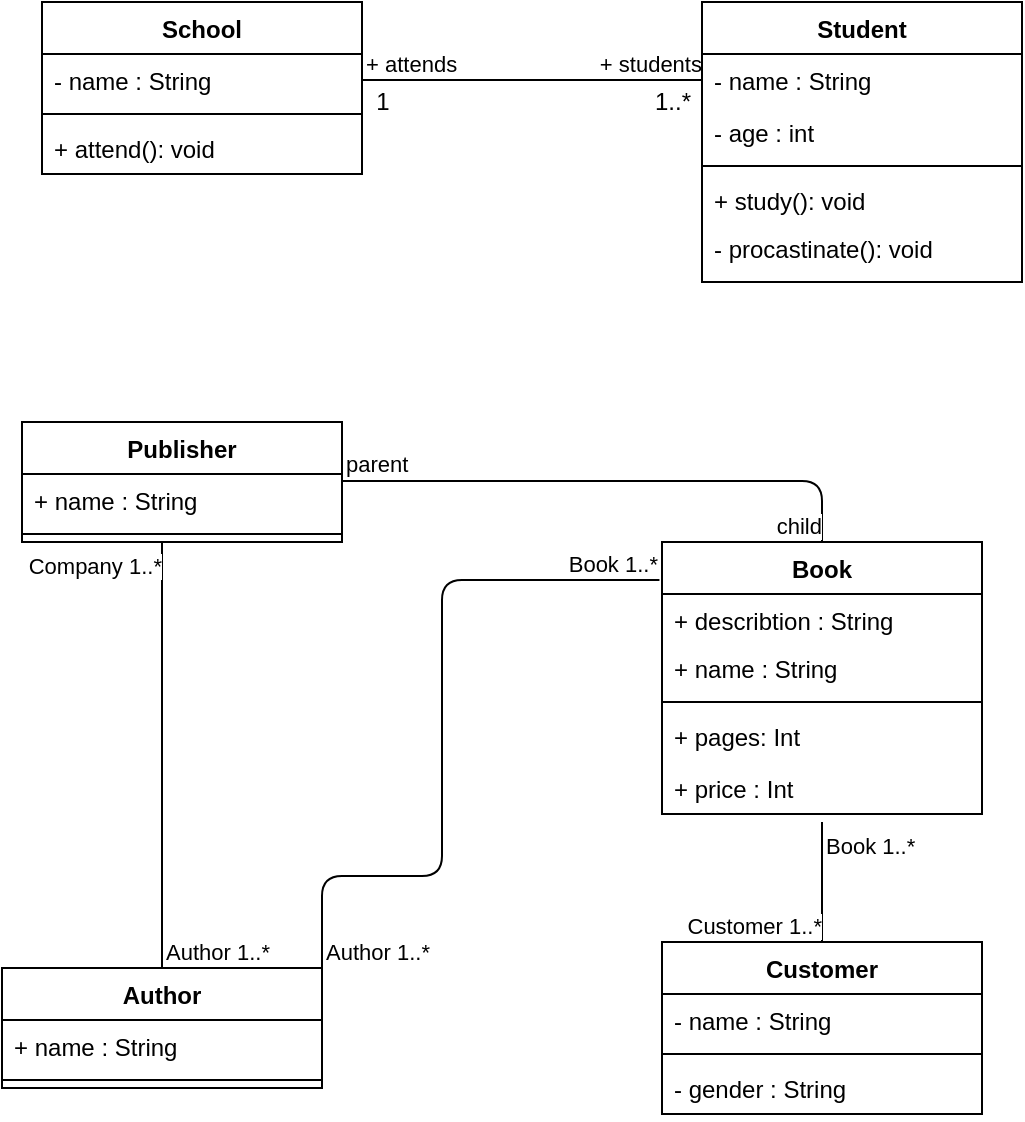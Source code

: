 <mxfile version="13.6.6" type="github">
  <diagram id="YN2WPWSgnBQ95o5Tqr2F" name="Page-1">
    <mxGraphModel dx="1038" dy="548" grid="1" gridSize="10" guides="1" tooltips="1" connect="1" arrows="1" fold="1" page="1" pageScale="1" pageWidth="827" pageHeight="1169" math="0" shadow="0">
      <root>
        <mxCell id="0" />
        <mxCell id="1" parent="0" />
        <mxCell id="WavvKe4zRhyl7Ri4G8ku-22" value="Book" style="swimlane;fontStyle=1;align=center;verticalAlign=top;childLayout=stackLayout;horizontal=1;startSize=26;horizontalStack=0;resizeParent=1;resizeParentMax=0;resizeLast=0;collapsible=1;marginBottom=0;" vertex="1" parent="1">
          <mxGeometry x="440" y="270" width="160" height="136" as="geometry" />
        </mxCell>
        <mxCell id="WavvKe4zRhyl7Ri4G8ku-35" value="+ describtion : String" style="text;strokeColor=none;fillColor=none;align=left;verticalAlign=top;spacingLeft=4;spacingRight=4;overflow=hidden;rotatable=0;points=[[0,0.5],[1,0.5]];portConstraint=eastwest;" vertex="1" parent="WavvKe4zRhyl7Ri4G8ku-22">
          <mxGeometry y="26" width="160" height="24" as="geometry" />
        </mxCell>
        <mxCell id="WavvKe4zRhyl7Ri4G8ku-23" value="+ name : String" style="text;strokeColor=none;fillColor=none;align=left;verticalAlign=top;spacingLeft=4;spacingRight=4;overflow=hidden;rotatable=0;points=[[0,0.5],[1,0.5]];portConstraint=eastwest;" vertex="1" parent="WavvKe4zRhyl7Ri4G8ku-22">
          <mxGeometry y="50" width="160" height="26" as="geometry" />
        </mxCell>
        <mxCell id="WavvKe4zRhyl7Ri4G8ku-24" value="" style="line;strokeWidth=1;fillColor=none;align=left;verticalAlign=middle;spacingTop=-1;spacingLeft=3;spacingRight=3;rotatable=0;labelPosition=right;points=[];portConstraint=eastwest;" vertex="1" parent="WavvKe4zRhyl7Ri4G8ku-22">
          <mxGeometry y="76" width="160" height="8" as="geometry" />
        </mxCell>
        <mxCell id="WavvKe4zRhyl7Ri4G8ku-25" value="+ pages: Int" style="text;strokeColor=none;fillColor=none;align=left;verticalAlign=top;spacingLeft=4;spacingRight=4;overflow=hidden;rotatable=0;points=[[0,0.5],[1,0.5]];portConstraint=eastwest;" vertex="1" parent="WavvKe4zRhyl7Ri4G8ku-22">
          <mxGeometry y="84" width="160" height="26" as="geometry" />
        </mxCell>
        <mxCell id="WavvKe4zRhyl7Ri4G8ku-49" value="+ price : Int" style="text;strokeColor=none;fillColor=none;align=left;verticalAlign=top;spacingLeft=4;spacingRight=4;overflow=hidden;rotatable=0;points=[[0,0.5],[1,0.5]];portConstraint=eastwest;" vertex="1" parent="WavvKe4zRhyl7Ri4G8ku-22">
          <mxGeometry y="110" width="160" height="26" as="geometry" />
        </mxCell>
        <mxCell id="WavvKe4zRhyl7Ri4G8ku-26" value="Publisher" style="swimlane;fontStyle=1;align=center;verticalAlign=top;childLayout=stackLayout;horizontal=1;startSize=26;horizontalStack=0;resizeParent=1;resizeParentMax=0;resizeLast=0;collapsible=1;marginBottom=0;" vertex="1" parent="1">
          <mxGeometry x="120" y="210" width="160" height="60" as="geometry" />
        </mxCell>
        <mxCell id="WavvKe4zRhyl7Ri4G8ku-27" value="+ name : String" style="text;strokeColor=none;fillColor=none;align=left;verticalAlign=top;spacingLeft=4;spacingRight=4;overflow=hidden;rotatable=0;points=[[0,0.5],[1,0.5]];portConstraint=eastwest;" vertex="1" parent="WavvKe4zRhyl7Ri4G8ku-26">
          <mxGeometry y="26" width="160" height="26" as="geometry" />
        </mxCell>
        <mxCell id="WavvKe4zRhyl7Ri4G8ku-28" value="" style="line;strokeWidth=1;fillColor=none;align=left;verticalAlign=middle;spacingTop=-1;spacingLeft=3;spacingRight=3;rotatable=0;labelPosition=right;points=[];portConstraint=eastwest;" vertex="1" parent="WavvKe4zRhyl7Ri4G8ku-26">
          <mxGeometry y="52" width="160" height="8" as="geometry" />
        </mxCell>
        <mxCell id="WavvKe4zRhyl7Ri4G8ku-13" value="" style="endArrow=none;html=1;edgeStyle=orthogonalEdgeStyle;exitX=1;exitY=0.5;exitDx=0;exitDy=0;entryX=0;entryY=0.5;entryDx=0;entryDy=0;" edge="1" parent="1" source="WavvKe4zRhyl7Ri4G8ku-2" target="WavvKe4zRhyl7Ri4G8ku-6">
          <mxGeometry relative="1" as="geometry">
            <mxPoint x="300" y="100" as="sourcePoint" />
            <mxPoint x="420" y="99" as="targetPoint" />
          </mxGeometry>
        </mxCell>
        <mxCell id="WavvKe4zRhyl7Ri4G8ku-14" value="+ attends" style="edgeLabel;resizable=0;html=1;align=left;verticalAlign=bottom;" connectable="0" vertex="1" parent="WavvKe4zRhyl7Ri4G8ku-13">
          <mxGeometry x="-1" relative="1" as="geometry" />
        </mxCell>
        <mxCell id="WavvKe4zRhyl7Ri4G8ku-15" value="+ students" style="edgeLabel;resizable=0;html=1;align=right;verticalAlign=bottom;" connectable="0" vertex="1" parent="WavvKe4zRhyl7Ri4G8ku-13">
          <mxGeometry x="1" relative="1" as="geometry" />
        </mxCell>
        <mxCell id="WavvKe4zRhyl7Ri4G8ku-16" value="1" style="text;html=1;align=center;verticalAlign=middle;resizable=0;points=[];autosize=1;" vertex="1" parent="1">
          <mxGeometry x="290" y="40" width="20" height="20" as="geometry" />
        </mxCell>
        <mxCell id="WavvKe4zRhyl7Ri4G8ku-17" value="1..*" style="text;html=1;align=center;verticalAlign=middle;resizable=0;points=[];autosize=1;" vertex="1" parent="1">
          <mxGeometry x="430" y="40" width="30" height="20" as="geometry" />
        </mxCell>
        <mxCell id="WavvKe4zRhyl7Ri4G8ku-30" value="Customer&#xa;" style="swimlane;fontStyle=1;align=center;verticalAlign=top;childLayout=stackLayout;horizontal=1;startSize=26;horizontalStack=0;resizeParent=1;resizeParentMax=0;resizeLast=0;collapsible=1;marginBottom=0;" vertex="1" parent="1">
          <mxGeometry x="440" y="470" width="160" height="86" as="geometry" />
        </mxCell>
        <mxCell id="WavvKe4zRhyl7Ri4G8ku-31" value="- name : String" style="text;strokeColor=none;fillColor=none;align=left;verticalAlign=top;spacingLeft=4;spacingRight=4;overflow=hidden;rotatable=0;points=[[0,0.5],[1,0.5]];portConstraint=eastwest;" vertex="1" parent="WavvKe4zRhyl7Ri4G8ku-30">
          <mxGeometry y="26" width="160" height="26" as="geometry" />
        </mxCell>
        <mxCell id="WavvKe4zRhyl7Ri4G8ku-32" value="" style="line;strokeWidth=1;fillColor=none;align=left;verticalAlign=middle;spacingTop=-1;spacingLeft=3;spacingRight=3;rotatable=0;labelPosition=right;points=[];portConstraint=eastwest;" vertex="1" parent="WavvKe4zRhyl7Ri4G8ku-30">
          <mxGeometry y="52" width="160" height="8" as="geometry" />
        </mxCell>
        <mxCell id="WavvKe4zRhyl7Ri4G8ku-33" value="- gender : String" style="text;strokeColor=none;fillColor=none;align=left;verticalAlign=top;spacingLeft=4;spacingRight=4;overflow=hidden;rotatable=0;points=[[0,0.5],[1,0.5]];portConstraint=eastwest;" vertex="1" parent="WavvKe4zRhyl7Ri4G8ku-30">
          <mxGeometry y="60" width="160" height="26" as="geometry" />
        </mxCell>
        <mxCell id="WavvKe4zRhyl7Ri4G8ku-36" value="" style="endArrow=none;html=1;edgeStyle=orthogonalEdgeStyle;entryX=-0.008;entryY=0.14;entryDx=0;entryDy=0;entryPerimeter=0;exitX=1;exitY=0;exitDx=0;exitDy=0;" edge="1" parent="1" source="WavvKe4zRhyl7Ri4G8ku-18" target="WavvKe4zRhyl7Ri4G8ku-22">
          <mxGeometry relative="1" as="geometry">
            <mxPoint x="280" y="350" as="sourcePoint" />
            <mxPoint x="440" y="350" as="targetPoint" />
            <Array as="points">
              <mxPoint x="270" y="437" />
              <mxPoint x="330" y="437" />
              <mxPoint x="330" y="289" />
            </Array>
          </mxGeometry>
        </mxCell>
        <mxCell id="WavvKe4zRhyl7Ri4G8ku-37" value="Author 1..*" style="edgeLabel;resizable=0;html=1;align=left;verticalAlign=bottom;" connectable="0" vertex="1" parent="WavvKe4zRhyl7Ri4G8ku-36">
          <mxGeometry x="-1" relative="1" as="geometry" />
        </mxCell>
        <mxCell id="WavvKe4zRhyl7Ri4G8ku-38" value="Book 1..*" style="edgeLabel;resizable=0;html=1;align=right;verticalAlign=bottom;" connectable="0" vertex="1" parent="WavvKe4zRhyl7Ri4G8ku-36">
          <mxGeometry x="1" relative="1" as="geometry" />
        </mxCell>
        <mxCell id="WavvKe4zRhyl7Ri4G8ku-43" value="" style="endArrow=none;html=1;edgeStyle=orthogonalEdgeStyle;exitX=0.5;exitY=0;exitDx=0;exitDy=0;" edge="1" parent="1" source="WavvKe4zRhyl7Ri4G8ku-18">
          <mxGeometry relative="1" as="geometry">
            <mxPoint x="120" y="320" as="sourcePoint" />
            <mxPoint x="190" y="270" as="targetPoint" />
            <Array as="points">
              <mxPoint x="190" y="270" />
            </Array>
          </mxGeometry>
        </mxCell>
        <mxCell id="WavvKe4zRhyl7Ri4G8ku-44" value="Author 1..*" style="edgeLabel;resizable=0;html=1;align=left;verticalAlign=bottom;" connectable="0" vertex="1" parent="WavvKe4zRhyl7Ri4G8ku-43">
          <mxGeometry x="-1" relative="1" as="geometry" />
        </mxCell>
        <mxCell id="WavvKe4zRhyl7Ri4G8ku-45" value="Company 1..*" style="edgeLabel;resizable=0;html=1;align=right;verticalAlign=bottom;" connectable="0" vertex="1" parent="WavvKe4zRhyl7Ri4G8ku-43">
          <mxGeometry x="1" relative="1" as="geometry">
            <mxPoint y="20" as="offset" />
          </mxGeometry>
        </mxCell>
        <mxCell id="WavvKe4zRhyl7Ri4G8ku-46" value="" style="endArrow=none;html=1;edgeStyle=orthogonalEdgeStyle;entryX=0.5;entryY=0;entryDx=0;entryDy=0;" edge="1" parent="1" target="WavvKe4zRhyl7Ri4G8ku-30">
          <mxGeometry relative="1" as="geometry">
            <mxPoint x="520" y="410" as="sourcePoint" />
            <mxPoint x="490" y="470" as="targetPoint" />
            <Array as="points">
              <mxPoint x="520" y="410" />
              <mxPoint x="520" y="410" />
            </Array>
          </mxGeometry>
        </mxCell>
        <mxCell id="WavvKe4zRhyl7Ri4G8ku-47" value="Book 1..*" style="edgeLabel;resizable=0;html=1;align=left;verticalAlign=bottom;" connectable="0" vertex="1" parent="WavvKe4zRhyl7Ri4G8ku-46">
          <mxGeometry x="-1" relative="1" as="geometry">
            <mxPoint y="20.0" as="offset" />
          </mxGeometry>
        </mxCell>
        <mxCell id="WavvKe4zRhyl7Ri4G8ku-48" value="Customer 1..*" style="edgeLabel;resizable=0;html=1;align=right;verticalAlign=bottom;" connectable="0" vertex="1" parent="WavvKe4zRhyl7Ri4G8ku-46">
          <mxGeometry x="1" relative="1" as="geometry" />
        </mxCell>
        <mxCell id="WavvKe4zRhyl7Ri4G8ku-5" value="Student" style="swimlane;fontStyle=1;align=center;verticalAlign=top;childLayout=stackLayout;horizontal=1;startSize=26;horizontalStack=0;resizeParent=1;resizeParentMax=0;resizeLast=0;collapsible=1;marginBottom=0;" vertex="1" parent="1">
          <mxGeometry x="460" width="160" height="140" as="geometry" />
        </mxCell>
        <mxCell id="WavvKe4zRhyl7Ri4G8ku-6" value="- name : String" style="text;strokeColor=none;fillColor=none;align=left;verticalAlign=top;spacingLeft=4;spacingRight=4;overflow=hidden;rotatable=0;points=[[0,0.5],[1,0.5]];portConstraint=eastwest;" vertex="1" parent="WavvKe4zRhyl7Ri4G8ku-5">
          <mxGeometry y="26" width="160" height="26" as="geometry" />
        </mxCell>
        <mxCell id="WavvKe4zRhyl7Ri4G8ku-9" value="- age : int" style="text;strokeColor=none;fillColor=none;align=left;verticalAlign=top;spacingLeft=4;spacingRight=4;overflow=hidden;rotatable=0;points=[[0,0.5],[1,0.5]];portConstraint=eastwest;" vertex="1" parent="WavvKe4zRhyl7Ri4G8ku-5">
          <mxGeometry y="52" width="160" height="26" as="geometry" />
        </mxCell>
        <mxCell id="WavvKe4zRhyl7Ri4G8ku-7" value="" style="line;strokeWidth=1;fillColor=none;align=left;verticalAlign=middle;spacingTop=-1;spacingLeft=3;spacingRight=3;rotatable=0;labelPosition=right;points=[];portConstraint=eastwest;" vertex="1" parent="WavvKe4zRhyl7Ri4G8ku-5">
          <mxGeometry y="78" width="160" height="8" as="geometry" />
        </mxCell>
        <mxCell id="WavvKe4zRhyl7Ri4G8ku-8" value="+ study(): void" style="text;strokeColor=none;fillColor=none;align=left;verticalAlign=top;spacingLeft=4;spacingRight=4;overflow=hidden;rotatable=0;points=[[0,0.5],[1,0.5]];portConstraint=eastwest;" vertex="1" parent="WavvKe4zRhyl7Ri4G8ku-5">
          <mxGeometry y="86" width="160" height="24" as="geometry" />
        </mxCell>
        <mxCell id="WavvKe4zRhyl7Ri4G8ku-10" value="- procastinate(): void" style="text;strokeColor=none;fillColor=none;align=left;verticalAlign=top;spacingLeft=4;spacingRight=4;overflow=hidden;rotatable=0;points=[[0,0.5],[1,0.5]];portConstraint=eastwest;" vertex="1" parent="WavvKe4zRhyl7Ri4G8ku-5">
          <mxGeometry y="110" width="160" height="30" as="geometry" />
        </mxCell>
        <mxCell id="WavvKe4zRhyl7Ri4G8ku-1" value="School" style="swimlane;fontStyle=1;align=center;verticalAlign=top;childLayout=stackLayout;horizontal=1;startSize=26;horizontalStack=0;resizeParent=1;resizeParentMax=0;resizeLast=0;collapsible=1;marginBottom=0;" vertex="1" parent="1">
          <mxGeometry x="130" width="160" height="86" as="geometry" />
        </mxCell>
        <mxCell id="WavvKe4zRhyl7Ri4G8ku-2" value="- name : String" style="text;strokeColor=none;fillColor=none;align=left;verticalAlign=top;spacingLeft=4;spacingRight=4;overflow=hidden;rotatable=0;points=[[0,0.5],[1,0.5]];portConstraint=eastwest;" vertex="1" parent="WavvKe4zRhyl7Ri4G8ku-1">
          <mxGeometry y="26" width="160" height="26" as="geometry" />
        </mxCell>
        <mxCell id="WavvKe4zRhyl7Ri4G8ku-3" value="" style="line;strokeWidth=1;fillColor=none;align=left;verticalAlign=middle;spacingTop=-1;spacingLeft=3;spacingRight=3;rotatable=0;labelPosition=right;points=[];portConstraint=eastwest;" vertex="1" parent="WavvKe4zRhyl7Ri4G8ku-1">
          <mxGeometry y="52" width="160" height="8" as="geometry" />
        </mxCell>
        <mxCell id="WavvKe4zRhyl7Ri4G8ku-4" value="+ attend(): void" style="text;strokeColor=none;fillColor=none;align=left;verticalAlign=top;spacingLeft=4;spacingRight=4;overflow=hidden;rotatable=0;points=[[0,0.5],[1,0.5]];portConstraint=eastwest;" vertex="1" parent="WavvKe4zRhyl7Ri4G8ku-1">
          <mxGeometry y="60" width="160" height="26" as="geometry" />
        </mxCell>
        <mxCell id="WavvKe4zRhyl7Ri4G8ku-18" value="Author" style="swimlane;fontStyle=1;align=center;verticalAlign=top;childLayout=stackLayout;horizontal=1;startSize=26;horizontalStack=0;resizeParent=1;resizeParentMax=0;resizeLast=0;collapsible=1;marginBottom=0;" vertex="1" parent="1">
          <mxGeometry x="110" y="483" width="160" height="60" as="geometry" />
        </mxCell>
        <mxCell id="WavvKe4zRhyl7Ri4G8ku-19" value="+ name : String" style="text;strokeColor=none;fillColor=none;align=left;verticalAlign=top;spacingLeft=4;spacingRight=4;overflow=hidden;rotatable=0;points=[[0,0.5],[1,0.5]];portConstraint=eastwest;" vertex="1" parent="WavvKe4zRhyl7Ri4G8ku-18">
          <mxGeometry y="26" width="160" height="26" as="geometry" />
        </mxCell>
        <mxCell id="WavvKe4zRhyl7Ri4G8ku-20" value="" style="line;strokeWidth=1;fillColor=none;align=left;verticalAlign=middle;spacingTop=-1;spacingLeft=3;spacingRight=3;rotatable=0;labelPosition=right;points=[];portConstraint=eastwest;" vertex="1" parent="WavvKe4zRhyl7Ri4G8ku-18">
          <mxGeometry y="52" width="160" height="8" as="geometry" />
        </mxCell>
        <mxCell id="WavvKe4zRhyl7Ri4G8ku-50" value="" style="endArrow=none;html=1;edgeStyle=orthogonalEdgeStyle;entryX=0.5;entryY=0;entryDx=0;entryDy=0;" edge="1" parent="1" target="WavvKe4zRhyl7Ri4G8ku-22">
          <mxGeometry relative="1" as="geometry">
            <mxPoint x="280" y="239.5" as="sourcePoint" />
            <mxPoint x="520" y="240" as="targetPoint" />
            <Array as="points">
              <mxPoint x="520" y="240" />
            </Array>
          </mxGeometry>
        </mxCell>
        <mxCell id="WavvKe4zRhyl7Ri4G8ku-51" value="parent" style="edgeLabel;resizable=0;html=1;align=left;verticalAlign=bottom;" connectable="0" vertex="1" parent="WavvKe4zRhyl7Ri4G8ku-50">
          <mxGeometry x="-1" relative="1" as="geometry" />
        </mxCell>
        <mxCell id="WavvKe4zRhyl7Ri4G8ku-52" value="child" style="edgeLabel;resizable=0;html=1;align=right;verticalAlign=bottom;" connectable="0" vertex="1" parent="WavvKe4zRhyl7Ri4G8ku-50">
          <mxGeometry x="1" relative="1" as="geometry" />
        </mxCell>
      </root>
    </mxGraphModel>
  </diagram>
</mxfile>
